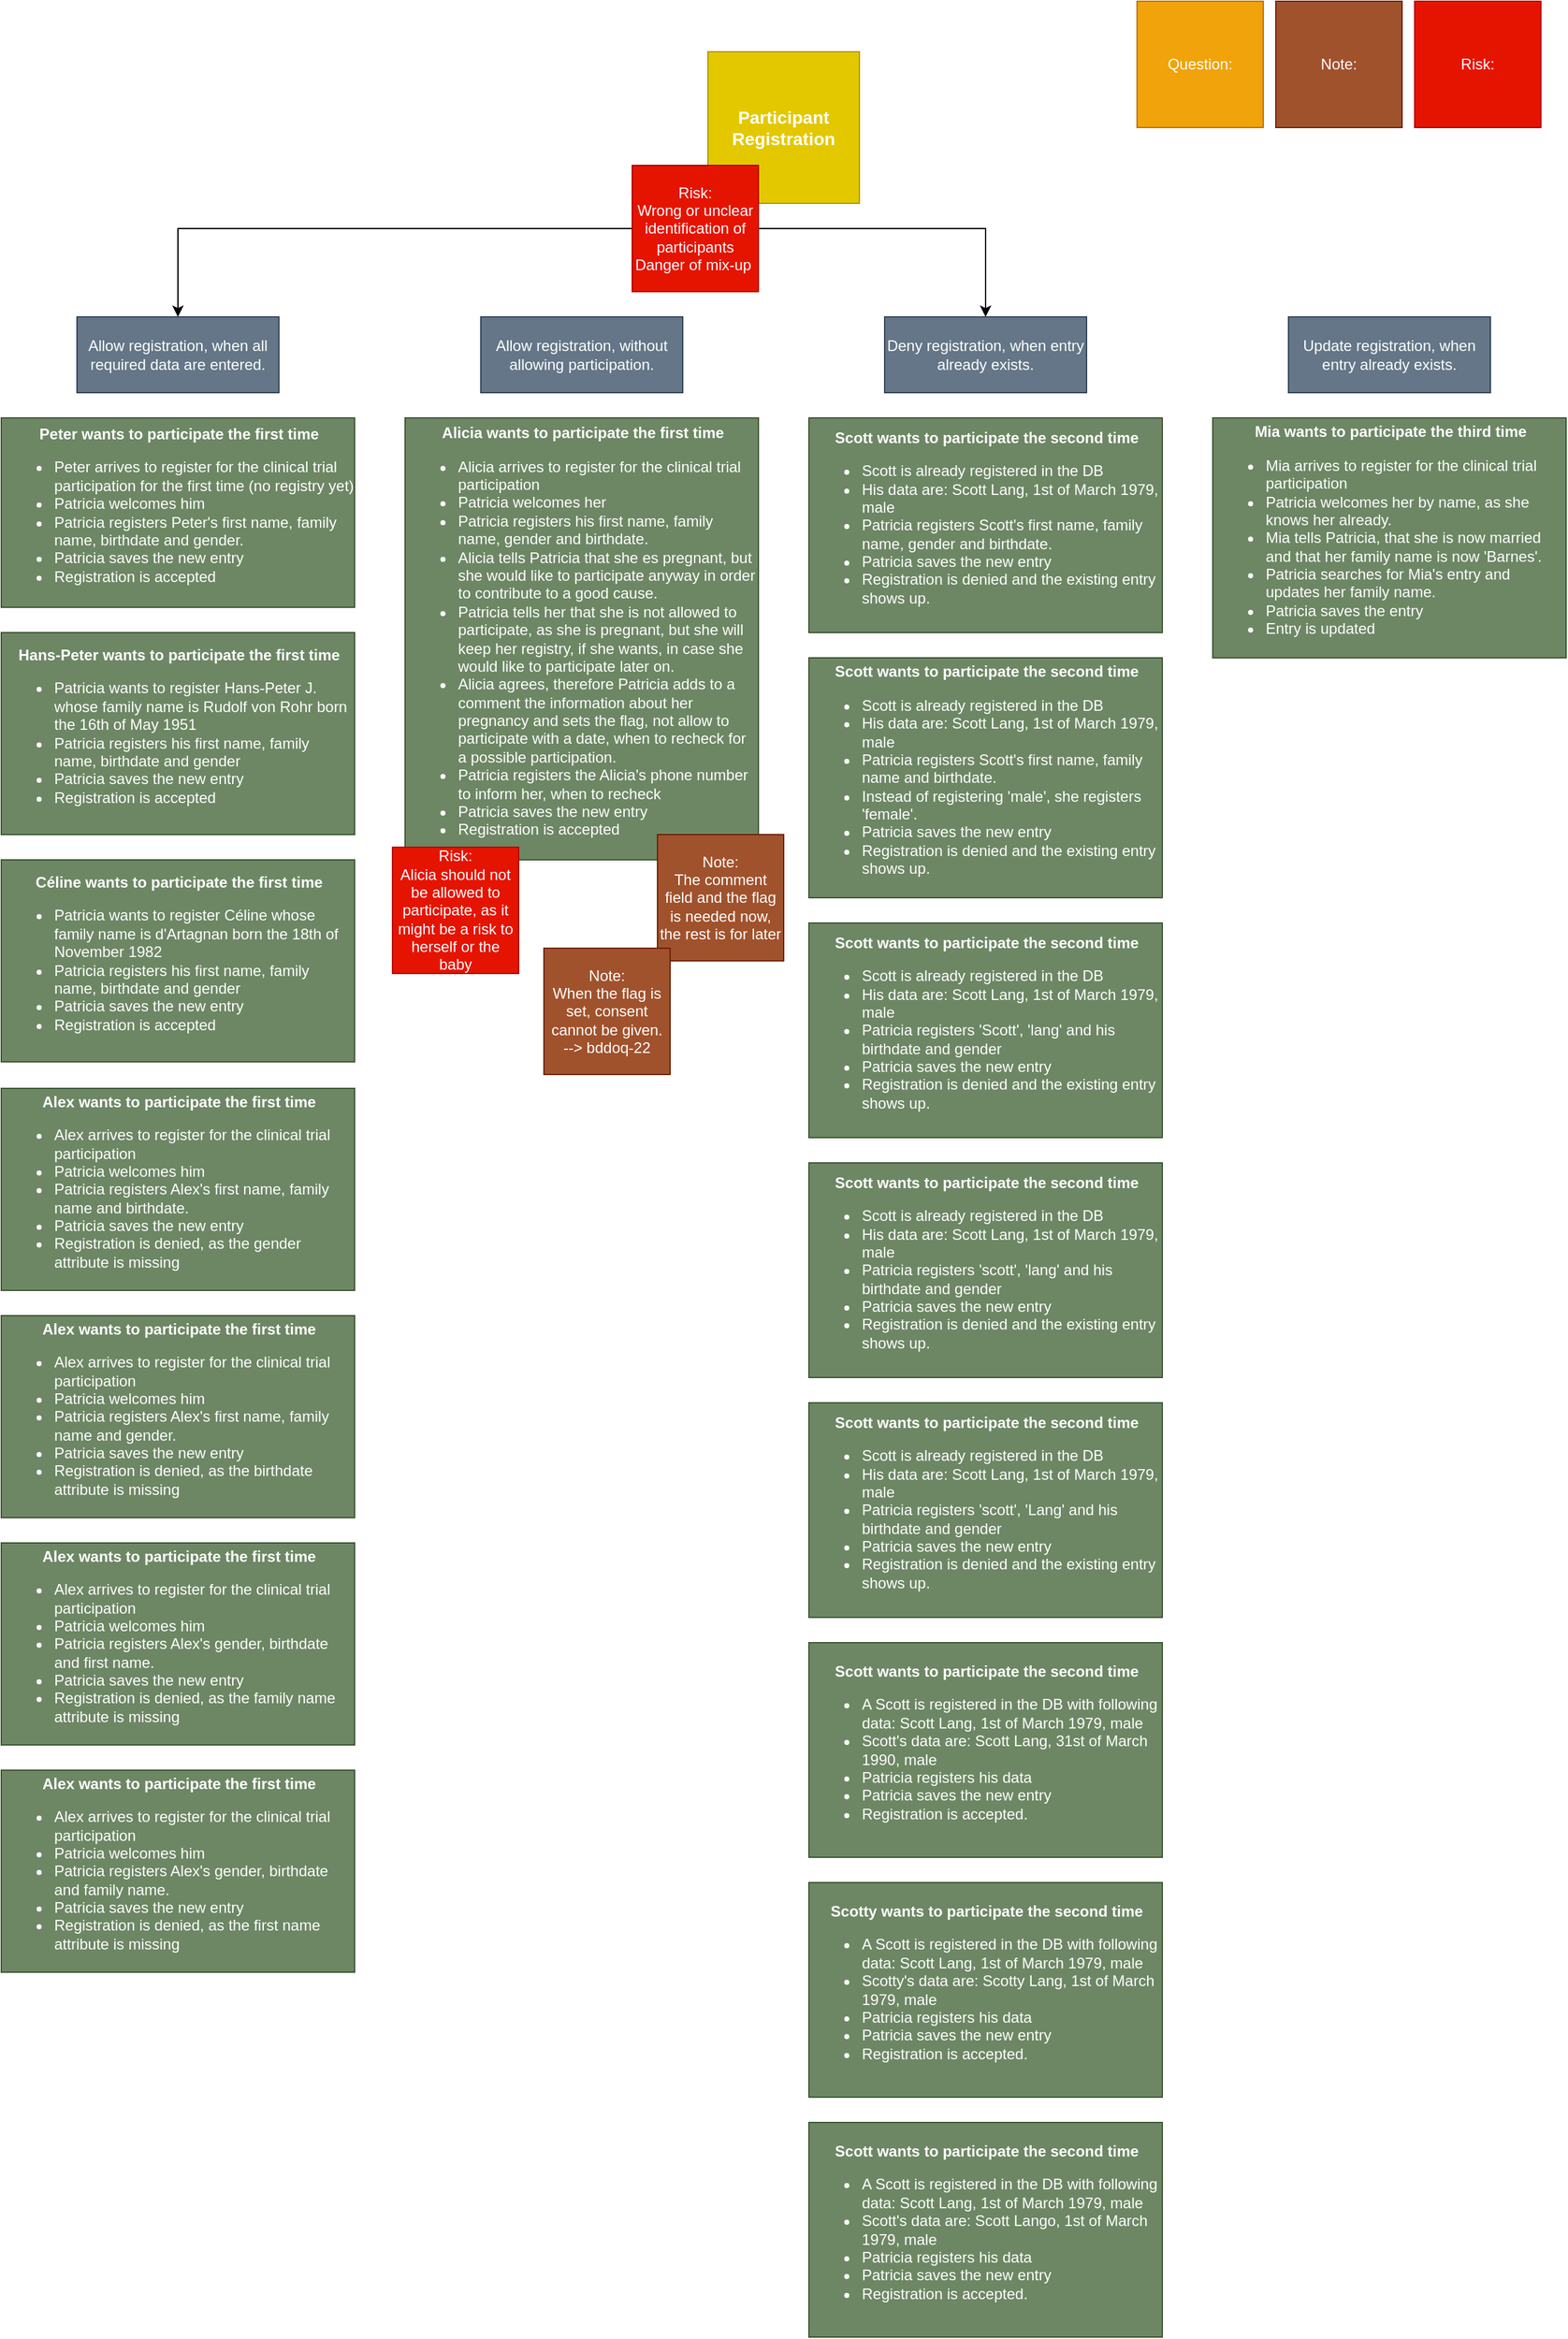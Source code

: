 <mxfile version="13.0.3" type="device"><diagram id="TZNGLyiKBYrCFd3WpfFy" name="Page-1"><mxGraphModel dx="1862" dy="592" grid="1" gridSize="10" guides="1" tooltips="1" connect="1" arrows="1" fold="1" page="1" pageScale="1" pageWidth="827" pageHeight="1169" math="0" shadow="0"><root><mxCell id="0"/><mxCell id="1" parent="0"/><mxCell id="kvqeDExt2K666dqQOh2v-1" value="&lt;font style=&quot;font-size: 14px&quot;&gt;&lt;b&gt;Participant Registration&lt;/b&gt;&lt;/font&gt;" style="whiteSpace=wrap;html=1;aspect=fixed;fillColor=#e3c800;strokeColor=#B09500;fontColor=#ffffff;" parent="1" vertex="1"><mxGeometry x="920" y="50" width="120" height="120" as="geometry"/></mxCell><mxCell id="kvqeDExt2K666dqQOh2v-2" value="&lt;div style=&quot;text-align: center&quot;&gt;&lt;span&gt;&lt;b&gt;Peter wants to participate the first time&lt;/b&gt;&lt;/span&gt;&lt;/div&gt;&lt;ul&gt;&lt;li&gt;Peter arrives to register for the clinical trial participation for the first time (no registry yet)&lt;/li&gt;&lt;li&gt;Patricia welcomes him&lt;/li&gt;&lt;li&gt;Patricia registers Peter's first name, family name, birthdate and gender.&lt;/li&gt;&lt;li&gt;Patricia saves the new entry&lt;/li&gt;&lt;li&gt;Registration is accepted&lt;/li&gt;&lt;/ul&gt;" style="rounded=0;whiteSpace=wrap;html=1;align=left;fillColor=#6d8764;strokeColor=#3A5431;fontColor=#ffffff;" parent="1" vertex="1"><mxGeometry x="360" y="340" width="280" height="150" as="geometry"/></mxCell><mxCell id="kvqeDExt2K666dqQOh2v-4" value="Allow registration, when all required data are entered." style="rounded=0;whiteSpace=wrap;html=1;fillColor=#647687;strokeColor=#314354;fontColor=#ffffff;" parent="1" vertex="1"><mxGeometry x="420" y="260" width="160" height="60" as="geometry"/></mxCell><mxCell id="kvqeDExt2K666dqQOh2v-5" value="&lt;div style=&quot;text-align: center&quot;&gt;&lt;span&gt;&lt;b&gt;Hans-Peter wants to participate the first time&lt;/b&gt;&lt;/span&gt;&lt;/div&gt;&lt;ul&gt;&lt;li&gt;Patricia wants to register Hans-Peter J. whose family name is Rudolf von Rohr born the 16th of May 1951&lt;/li&gt;&lt;li&gt;Patricia registers his first name, family name, birthdate and gender&lt;/li&gt;&lt;li&gt;Patricia saves the new entry&lt;/li&gt;&lt;li&gt;Registration is accepted&lt;/li&gt;&lt;/ul&gt;" style="rounded=0;whiteSpace=wrap;html=1;align=left;fillColor=#6d8764;strokeColor=#3A5431;fontColor=#ffffff;" parent="1" vertex="1"><mxGeometry x="360" y="510" width="280" height="160" as="geometry"/></mxCell><mxCell id="kvqeDExt2K666dqQOh2v-6" value="&lt;div style=&quot;text-align: center&quot;&gt;&lt;span&gt;&lt;b&gt;Alicia wants to participate the first time&lt;/b&gt;&lt;/span&gt;&lt;/div&gt;&lt;ul&gt;&lt;li&gt;Alicia arrives to register for the clinical trial participation&lt;/li&gt;&lt;li&gt;Patricia welcomes her&lt;/li&gt;&lt;li&gt;Patricia registers his first name, family name, gender and birthdate.&lt;/li&gt;&lt;li&gt;Alicia tells Patricia that she es pregnant, but she would like to participate anyway in order to contribute to a good cause.&lt;/li&gt;&lt;li&gt;Patricia tells her that she is not allowed to participate, as she is pregnant, but she will keep her registry, if she wants, in case she would like to participate later on.&lt;/li&gt;&lt;li&gt;Alicia agrees, therefore Patricia adds to a comment the information about her pregnancy and sets the flag, not allow to participate with a date, when to recheck for a possible participation.&lt;/li&gt;&lt;li&gt;Patricia registers the Alicia's phone number to inform her, when to recheck&lt;/li&gt;&lt;li&gt;Patricia saves the new entry&lt;/li&gt;&lt;li&gt;Registration is accepted&lt;/li&gt;&lt;/ul&gt;" style="rounded=0;whiteSpace=wrap;html=1;align=left;fillColor=#6d8764;strokeColor=#3A5431;fontColor=#ffffff;" parent="1" vertex="1"><mxGeometry x="680" y="340" width="280" height="350" as="geometry"/></mxCell><mxCell id="kvqeDExt2K666dqQOh2v-7" value="Allow registration, without allowing participation." style="rounded=0;whiteSpace=wrap;html=1;fillColor=#647687;strokeColor=#314354;fontColor=#ffffff;" parent="1" vertex="1"><mxGeometry x="740" y="260" width="160" height="60" as="geometry"/></mxCell><mxCell id="kvqeDExt2K666dqQOh2v-9" value="&lt;div style=&quot;text-align: center&quot;&gt;&lt;span&gt;&lt;b&gt;Alex wants to participate the first time&lt;/b&gt;&lt;/span&gt;&lt;/div&gt;&lt;ul&gt;&lt;li&gt;Alex arrives to register for the clinical trial participation&lt;/li&gt;&lt;li&gt;Patricia welcomes him&lt;/li&gt;&lt;li&gt;Patricia registers Alex's first name, family name and birthdate.&lt;/li&gt;&lt;li&gt;Patricia saves the new entry&lt;/li&gt;&lt;li&gt;Registration is denied, as the gender attribute is missing&lt;/li&gt;&lt;/ul&gt;" style="rounded=0;whiteSpace=wrap;html=1;align=left;fillColor=#6d8764;strokeColor=#3A5431;fontColor=#ffffff;" parent="1" vertex="1"><mxGeometry x="360" y="871" width="280" height="160" as="geometry"/></mxCell><mxCell id="kvqeDExt2K666dqQOh2v-10" value="Deny registration, when entry already exists." style="rounded=0;whiteSpace=wrap;html=1;fillColor=#647687;strokeColor=#314354;fontColor=#ffffff;" parent="1" vertex="1"><mxGeometry x="1060" y="260" width="160" height="60" as="geometry"/></mxCell><mxCell id="kvqeDExt2K666dqQOh2v-11" value="&lt;div style=&quot;text-align: center&quot;&gt;&lt;span&gt;&lt;b&gt;Scott wants to participate the second time&lt;/b&gt;&lt;/span&gt;&lt;/div&gt;&lt;ul&gt;&lt;li&gt;Scott is already registered in the DB&lt;/li&gt;&lt;li&gt;His data are: Scott Lang, 1st of March 1979, male&lt;/li&gt;&lt;li&gt;Patricia registers Scott's first name, family name, gender and birthdate.&lt;/li&gt;&lt;li&gt;Patricia saves the new entry&lt;/li&gt;&lt;li&gt;Registration is denied and the existing entry shows up.&lt;/li&gt;&lt;/ul&gt;" style="rounded=0;whiteSpace=wrap;html=1;align=left;fillColor=#6d8764;strokeColor=#3A5431;fontColor=#ffffff;" parent="1" vertex="1"><mxGeometry x="1000" y="340" width="280" height="170" as="geometry"/></mxCell><mxCell id="rhDXQHSUQcZURmbBb0o7-2" value="Update registration, when entry already exists." style="rounded=0;whiteSpace=wrap;html=1;fillColor=#647687;strokeColor=#314354;fontColor=#ffffff;" parent="1" vertex="1"><mxGeometry x="1380" y="260" width="160" height="60" as="geometry"/></mxCell><mxCell id="rhDXQHSUQcZURmbBb0o7-3" value="&lt;div style=&quot;text-align: center&quot;&gt;&lt;span&gt;&lt;b&gt;Mia wants to participate the third time&lt;/b&gt;&lt;/span&gt;&lt;/div&gt;&lt;ul&gt;&lt;li&gt;Mia arrives to register for the clinical trial participation&lt;/li&gt;&lt;li&gt;Patricia welcomes her by name, as she knows her already.&lt;/li&gt;&lt;li&gt;Mia tells Patricia, that she is now married and that her family name is now 'Barnes'.&lt;/li&gt;&lt;li&gt;Patricia searches for Mia's entry and updates her family name.&lt;/li&gt;&lt;li&gt;Patricia saves the entry&lt;/li&gt;&lt;li&gt;Entry is updated&lt;/li&gt;&lt;/ul&gt;" style="rounded=0;whiteSpace=wrap;html=1;align=left;fillColor=#6d8764;strokeColor=#3A5431;fontColor=#ffffff;" parent="1" vertex="1"><mxGeometry x="1320" y="340" width="280" height="190" as="geometry"/></mxCell><mxCell id="rhDXQHSUQcZURmbBb0o7-4" value="&lt;div style=&quot;text-align: center&quot;&gt;&lt;span&gt;&lt;b&gt;Alex wants to participate the first time&lt;/b&gt;&lt;/span&gt;&lt;/div&gt;&lt;ul&gt;&lt;li&gt;Alex arrives to register for the clinical trial participation&lt;/li&gt;&lt;li&gt;Patricia welcomes him&lt;/li&gt;&lt;li&gt;Patricia registers Alex's first name, family name and gender.&lt;/li&gt;&lt;li&gt;Patricia saves the new entry&lt;/li&gt;&lt;li&gt;Registration is denied, as the birthdate attribute is missing&lt;/li&gt;&lt;/ul&gt;" style="rounded=0;whiteSpace=wrap;html=1;align=left;fillColor=#6d8764;strokeColor=#3A5431;fontColor=#ffffff;" parent="1" vertex="1"><mxGeometry x="360" y="1051" width="280" height="160" as="geometry"/></mxCell><mxCell id="rhDXQHSUQcZURmbBb0o7-5" value="&lt;div style=&quot;text-align: center&quot;&gt;&lt;span&gt;&lt;b&gt;Alex wants to participate the first time&lt;/b&gt;&lt;/span&gt;&lt;/div&gt;&lt;ul&gt;&lt;li&gt;Alex arrives to register for the clinical trial participation&lt;/li&gt;&lt;li&gt;Patricia welcomes him&lt;/li&gt;&lt;li&gt;Patricia registers Alex's gender, birthdate and first name.&lt;/li&gt;&lt;li&gt;Patricia saves the new entry&lt;/li&gt;&lt;li&gt;Registration is denied, as the family name attribute is missing&lt;/li&gt;&lt;/ul&gt;" style="rounded=0;whiteSpace=wrap;html=1;align=left;fillColor=#6d8764;strokeColor=#3A5431;fontColor=#ffffff;" parent="1" vertex="1"><mxGeometry x="360" y="1231" width="280" height="160" as="geometry"/></mxCell><mxCell id="rhDXQHSUQcZURmbBb0o7-7" value="&lt;div style=&quot;text-align: center&quot;&gt;&lt;span&gt;&lt;b&gt;Alex wants to participate the first time&lt;/b&gt;&lt;/span&gt;&lt;/div&gt;&lt;ul&gt;&lt;li&gt;Alex arrives to register for the clinical trial participation&lt;/li&gt;&lt;li&gt;Patricia welcomes him&lt;/li&gt;&lt;li&gt;Patricia registers Alex's gender, birthdate and family name.&lt;/li&gt;&lt;li&gt;Patricia saves the new entry&lt;/li&gt;&lt;li&gt;Registration is denied, as the first name attribute is missing&lt;/li&gt;&lt;/ul&gt;" style="rounded=0;whiteSpace=wrap;html=1;align=left;fillColor=#6d8764;strokeColor=#3A5431;fontColor=#ffffff;" parent="1" vertex="1"><mxGeometry x="360" y="1411" width="280" height="160" as="geometry"/></mxCell><mxCell id="rhDXQHSUQcZURmbBb0o7-8" value="Note:&lt;br&gt;The comment field and the flag is needed now, the rest is for later" style="whiteSpace=wrap;html=1;aspect=fixed;fillColor=#a0522d;strokeColor=#6D1F00;fontColor=#ffffff;" parent="1" vertex="1"><mxGeometry x="880" y="670" width="100" height="100" as="geometry"/></mxCell><mxCell id="rhDXQHSUQcZURmbBb0o7-9" value="Risk:" style="whiteSpace=wrap;html=1;aspect=fixed;fillColor=#e51400;strokeColor=#B20000;fontColor=#ffffff;" parent="1" vertex="1"><mxGeometry x="1480" y="10" width="100" height="100" as="geometry"/></mxCell><mxCell id="rhDXQHSUQcZURmbBb0o7-10" value="Note:&lt;br&gt;" style="whiteSpace=wrap;html=1;aspect=fixed;fillColor=#a0522d;strokeColor=#6D1F00;fontColor=#ffffff;" parent="1" vertex="1"><mxGeometry x="1370" y="10" width="100" height="100" as="geometry"/></mxCell><mxCell id="rhDXQHSUQcZURmbBb0o7-12" value="Question:" style="whiteSpace=wrap;html=1;aspect=fixed;fillColor=#f0a30a;strokeColor=#BD7000;fontColor=#ffffff;" parent="1" vertex="1"><mxGeometry x="1260" y="10" width="100" height="100" as="geometry"/></mxCell><mxCell id="rhDXQHSUQcZURmbBb0o7-15" style="edgeStyle=orthogonalEdgeStyle;rounded=0;orthogonalLoop=1;jettySize=auto;html=1;" parent="1" source="rhDXQHSUQcZURmbBb0o7-13" target="kvqeDExt2K666dqQOh2v-10" edge="1"><mxGeometry relative="1" as="geometry"/></mxCell><mxCell id="rhDXQHSUQcZURmbBb0o7-18" style="edgeStyle=orthogonalEdgeStyle;rounded=0;orthogonalLoop=1;jettySize=auto;html=1;entryX=0.5;entryY=0;entryDx=0;entryDy=0;" parent="1" source="rhDXQHSUQcZURmbBb0o7-13" target="kvqeDExt2K666dqQOh2v-4" edge="1"><mxGeometry relative="1" as="geometry"/></mxCell><mxCell id="rhDXQHSUQcZURmbBb0o7-13" value="Risk: &lt;br&gt;Wrong or unclear identification of participants&lt;br&gt;Danger of mix-up&amp;nbsp;" style="whiteSpace=wrap;html=1;aspect=fixed;fillColor=#e51400;strokeColor=#B20000;fontColor=#ffffff;" parent="1" vertex="1"><mxGeometry x="860" y="140" width="100" height="100" as="geometry"/></mxCell><mxCell id="rhDXQHSUQcZURmbBb0o7-19" value="Risk:&lt;br&gt;Alicia should not be allowed to participate, as it might be a risk to herself or the baby" style="whiteSpace=wrap;html=1;aspect=fixed;fillColor=#e51400;strokeColor=#B20000;fontColor=#ffffff;" parent="1" vertex="1"><mxGeometry x="670" y="680" width="100" height="100" as="geometry"/></mxCell><mxCell id="rhDXQHSUQcZURmbBb0o7-20" value="Note:&lt;br&gt;When the flag is set, consent cannot be given.&lt;br&gt;--&amp;gt; bddoq-22" style="whiteSpace=wrap;html=1;aspect=fixed;fillColor=#a0522d;strokeColor=#6D1F00;fontColor=#ffffff;" parent="1" vertex="1"><mxGeometry x="790" y="760" width="100" height="100" as="geometry"/></mxCell><mxCell id="0OURADOfklE6zVPyVC5J-1" value="&lt;div style=&quot;text-align: center&quot;&gt;&lt;span&gt;&lt;b&gt;Céline wants to participate the first time&lt;/b&gt;&lt;/span&gt;&lt;/div&gt;&lt;ul&gt;&lt;li&gt;Patricia wants to register Céline whose family name is d'Artagnan born the 18th of November 1982&lt;/li&gt;&lt;li&gt;Patricia registers his first name, family name, birthdate and gender&lt;/li&gt;&lt;li&gt;Patricia saves the new entry&lt;/li&gt;&lt;li&gt;Registration is accepted&lt;/li&gt;&lt;/ul&gt;" style="rounded=0;whiteSpace=wrap;html=1;align=left;fillColor=#6d8764;strokeColor=#3A5431;fontColor=#ffffff;" parent="1" vertex="1"><mxGeometry x="360" y="690" width="280" height="160" as="geometry"/></mxCell><mxCell id="0OURADOfklE6zVPyVC5J-3" value="&lt;div style=&quot;text-align: center&quot;&gt;&lt;span&gt;&lt;b&gt;Scott wants to participate the second time&lt;/b&gt;&lt;/span&gt;&lt;/div&gt;&lt;ul&gt;&lt;li&gt;Scott is already registered in the DB&lt;/li&gt;&lt;li&gt;His data are: Scott Lang, 1st of March 1979, male&lt;/li&gt;&lt;li&gt;Patricia registers 'Scott', 'lang' and his birthdate and gender&lt;/li&gt;&lt;li&gt;Patricia saves the new entry&lt;/li&gt;&lt;li&gt;Registration is denied and the existing entry shows up.&lt;/li&gt;&lt;/ul&gt;" style="rounded=0;whiteSpace=wrap;html=1;align=left;fillColor=#6d8764;strokeColor=#3A5431;fontColor=#ffffff;" parent="1" vertex="1"><mxGeometry x="1000" y="740" width="280" height="170" as="geometry"/></mxCell><mxCell id="0OURADOfklE6zVPyVC5J-4" value="&lt;div style=&quot;text-align: center&quot;&gt;&lt;span&gt;&lt;b&gt;Scott wants to participate the second time&lt;/b&gt;&lt;/span&gt;&lt;/div&gt;&lt;ul&gt;&lt;li&gt;Scott is already registered in the DB&lt;/li&gt;&lt;li&gt;His data are: Scott Lang, 1st of March 1979, male&lt;/li&gt;&lt;li&gt;Patricia registers 'scott', 'lang' and his birthdate and gender&lt;/li&gt;&lt;li&gt;Patricia saves the new entry&lt;/li&gt;&lt;li&gt;Registration is denied and the existing entry shows up.&lt;/li&gt;&lt;/ul&gt;" style="rounded=0;whiteSpace=wrap;html=1;align=left;fillColor=#6d8764;strokeColor=#3A5431;fontColor=#ffffff;" parent="1" vertex="1"><mxGeometry x="1000" y="930" width="280" height="170" as="geometry"/></mxCell><mxCell id="0OURADOfklE6zVPyVC5J-5" value="&lt;div style=&quot;text-align: center&quot;&gt;&lt;span&gt;&lt;b&gt;Scott wants to participate the second time&lt;/b&gt;&lt;/span&gt;&lt;/div&gt;&lt;ul&gt;&lt;li&gt;Scott is already registered in the DB&lt;/li&gt;&lt;li&gt;His data are: Scott Lang, 1st of March 1979, male&lt;/li&gt;&lt;li&gt;Patricia registers 'scott', 'Lang' and his birthdate and gen&lt;span style=&quot;font-family: monospace ; font-size: 0px&quot;&gt;%3CmxGraphModel%3E%3Croot%3E%3CmxCell%20id%3D%220%22%2F%3E%3CmxCell%20id%3D%221%22%20parent%3D%220%22%2F%3E%3CmxCell%20id%3D%222%22%20value%3D%22%26lt%3Bdiv%20style%3D%26quot%3Btext-align%3A%20center%26quot%3B%26gt%3B%26lt%3Bspan%26gt%3B%26lt%3Bb%26gt%3BScott%20wants%20to%20participate%20the%20second%20time%26lt%3B%2Fb%26gt%3B%26lt%3B%2Fspan%26gt%3B%26lt%3B%2Fdiv%26gt%3B%26lt%3Bul%26gt%3B%26lt%3Bli%26gt%3BScott%20is%20already%20registered%20in%20the%20DB%26lt%3B%2Fli%26gt%3B%26lt%3Bli%26gt%3BHis%20data%20are%3A%20Scott%20Lang%2C%201st%20of%20March%201979%2C%20male%26lt%3B%2Fli%26gt%3B%26lt%3Bli%26gt%3BPatricia%20registers%20'Scott'%2C%20'lang%20and%20his%20birthdate%20and%20gender%26lt%3B%2Fli%26gt%3B%26lt%3Bli%26gt%3BPatricia%20saves%20the%20new%20entry%26lt%3B%2Fli%26gt%3B%26lt%3Bli%26gt%3BRegistration%20is%20denied%20and%20the%20existing%20entry%20shows%20up.%26lt%3B%2Fli%26gt%3B%26lt%3B%2Ful%26gt%3B%22%20style%3D%22rounded%3D0%3BwhiteSpace%3Dwrap%3Bhtml%3D1%3Balign%3Dleft%3BfillColor%3D%236d8764%3BstrokeColor%3D%233A5431%3BfontColor%3D%23ffffff%3B%22%20vertex%3D%221%22%20parent%3D%221%22%3E%3CmxGeometry%20x%3D%221000%22%20y%3D%22530%22%20width%3D%22280%22%20height%3D%22170%22%20as%3D%22geometry%22%2F%3E%3C%2FmxCell%3E%3C%2Froot%3E%3C%2FmxGraphModel%3E&lt;/span&gt;der&lt;/li&gt;&lt;li&gt;Patricia saves the new entry&lt;/li&gt;&lt;li&gt;Registration is denied and the existing entry shows up.&lt;/li&gt;&lt;/ul&gt;" style="rounded=0;whiteSpace=wrap;html=1;align=left;fillColor=#6d8764;strokeColor=#3A5431;fontColor=#ffffff;" parent="1" vertex="1"><mxGeometry x="1000" y="1120" width="280" height="170" as="geometry"/></mxCell><mxCell id="0OURADOfklE6zVPyVC5J-6" value="&lt;div style=&quot;text-align: center&quot;&gt;&lt;span&gt;&lt;b&gt;Scott wants to participate the second time&lt;/b&gt;&lt;/span&gt;&lt;/div&gt;&lt;ul&gt;&lt;li&gt;A Scott is registered in the DB with following data: Scott Lang, 1st of March 1979, male&lt;/li&gt;&lt;li&gt;Scott's data are: Scott Lang, 31st of March 1990, male&lt;/li&gt;&lt;li&gt;Patricia registers his data&lt;/li&gt;&lt;li&gt;Patricia saves the new entry&lt;/li&gt;&lt;li&gt;Registration is accepted.&lt;/li&gt;&lt;/ul&gt;" style="rounded=0;whiteSpace=wrap;html=1;align=left;fillColor=#6d8764;strokeColor=#3A5431;fontColor=#ffffff;" parent="1" vertex="1"><mxGeometry x="1000" y="1310" width="280" height="170" as="geometry"/></mxCell><mxCell id="0OURADOfklE6zVPyVC5J-7" value="&lt;div style=&quot;text-align: center&quot;&gt;&lt;span&gt;&lt;b&gt;Scotty wants to participate the second time&lt;/b&gt;&lt;/span&gt;&lt;/div&gt;&lt;ul&gt;&lt;li&gt;A Scott is registered in the DB with following data: Scott Lang, 1st of March 1979, male&lt;/li&gt;&lt;li&gt;Scotty's data are: Scotty Lang, 1st of March 1979, male&lt;/li&gt;&lt;li&gt;Patricia registers his data&lt;/li&gt;&lt;li&gt;Patricia saves the new entry&lt;/li&gt;&lt;li&gt;Registration is accepted.&lt;/li&gt;&lt;/ul&gt;" style="rounded=0;whiteSpace=wrap;html=1;align=left;fillColor=#6d8764;strokeColor=#3A5431;fontColor=#ffffff;" parent="1" vertex="1"><mxGeometry x="1000" y="1500" width="280" height="170" as="geometry"/></mxCell><mxCell id="0OURADOfklE6zVPyVC5J-8" value="&lt;div style=&quot;text-align: center&quot;&gt;&lt;span&gt;&lt;b&gt;Scott wants to participate the second time&lt;/b&gt;&lt;/span&gt;&lt;/div&gt;&lt;ul&gt;&lt;li&gt;A Scott is registered in the DB with following data: Scott Lang, 1st of March 1979, male&lt;/li&gt;&lt;li&gt;Scott's data are: Scott Lango, 1st of March 1979, male&lt;/li&gt;&lt;li&gt;Patricia registers his data&lt;/li&gt;&lt;li&gt;Patricia saves the new entry&lt;/li&gt;&lt;li&gt;Registration is accepted.&lt;/li&gt;&lt;/ul&gt;" style="rounded=0;whiteSpace=wrap;html=1;align=left;fillColor=#6d8764;strokeColor=#3A5431;fontColor=#ffffff;" parent="1" vertex="1"><mxGeometry x="1000" y="1690" width="280" height="170" as="geometry"/></mxCell><mxCell id="0OURADOfklE6zVPyVC5J-9" value="&lt;div style=&quot;text-align: center&quot;&gt;&lt;span&gt;&lt;b&gt;Scott wants to participate the second time&lt;/b&gt;&lt;/span&gt;&lt;/div&gt;&lt;ul&gt;&lt;li&gt;Scott is already registered in the DB&lt;/li&gt;&lt;li&gt;His data are: Scott Lang, 1st of March 1979, male&lt;/li&gt;&lt;li&gt;Patricia registers Scott's first name, family name and birthdate.&lt;/li&gt;&lt;li&gt;Instead of registering 'male', she registers 'female'.&lt;/li&gt;&lt;li&gt;Patricia saves the new entry&lt;/li&gt;&lt;li&gt;Registration is denied and the existing entry shows up.&lt;/li&gt;&lt;/ul&gt;" style="rounded=0;whiteSpace=wrap;html=1;align=left;fillColor=#6d8764;strokeColor=#3A5431;fontColor=#ffffff;" parent="1" vertex="1"><mxGeometry x="1000" y="530" width="280" height="190" as="geometry"/></mxCell></root></mxGraphModel></diagram></mxfile>